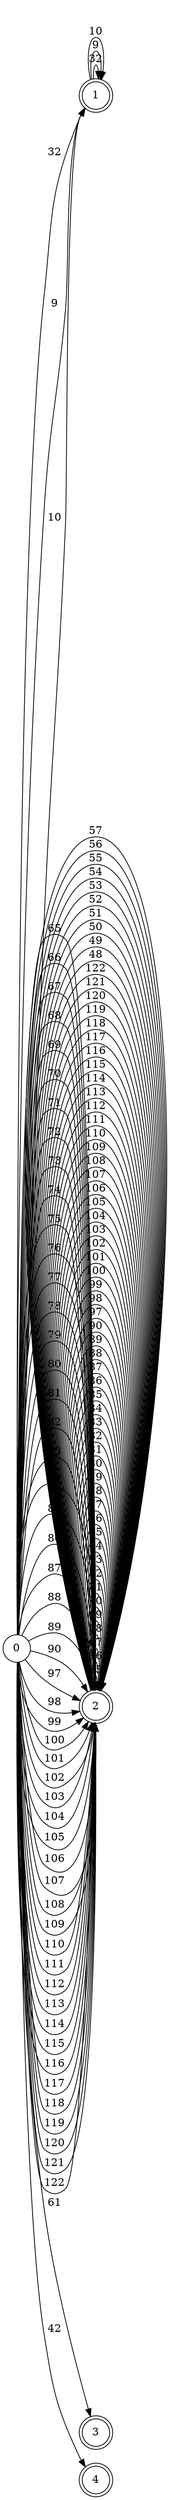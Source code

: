 // resultado
digraph "results/AFD Directo" {
	graph [rankdir=LR]
	1828634795056 [label=0 shape=circle]
	1828634795248 [label=1 shape=doublecircle]
	1828634795632 [label=2 shape=doublecircle]
	1828634794000 [label=3 shape=doublecircle]
	1828634800336 [label=4 shape=doublecircle]
	1828634795056 -> 1828634795248 [label=32]
	1828634795056 -> 1828634795248 [label=9]
	1828634795056 -> 1828634795248 [label=10]
	1828634795056 -> 1828634795632 [label=65]
	1828634795056 -> 1828634795632 [label=66]
	1828634795056 -> 1828634795632 [label=67]
	1828634795056 -> 1828634795632 [label=68]
	1828634795056 -> 1828634795632 [label=69]
	1828634795056 -> 1828634795632 [label=70]
	1828634795056 -> 1828634795632 [label=71]
	1828634795056 -> 1828634795632 [label=72]
	1828634795056 -> 1828634795632 [label=73]
	1828634795056 -> 1828634795632 [label=74]
	1828634795056 -> 1828634795632 [label=75]
	1828634795056 -> 1828634795632 [label=76]
	1828634795056 -> 1828634795632 [label=77]
	1828634795056 -> 1828634795632 [label=78]
	1828634795056 -> 1828634795632 [label=79]
	1828634795056 -> 1828634795632 [label=80]
	1828634795056 -> 1828634795632 [label=81]
	1828634795056 -> 1828634795632 [label=82]
	1828634795056 -> 1828634795632 [label=83]
	1828634795056 -> 1828634795632 [label=84]
	1828634795056 -> 1828634795632 [label=85]
	1828634795056 -> 1828634795632 [label=86]
	1828634795056 -> 1828634795632 [label=87]
	1828634795056 -> 1828634795632 [label=88]
	1828634795056 -> 1828634795632 [label=89]
	1828634795056 -> 1828634795632 [label=90]
	1828634795056 -> 1828634795632 [label=97]
	1828634795056 -> 1828634795632 [label=98]
	1828634795056 -> 1828634795632 [label=99]
	1828634795056 -> 1828634795632 [label=100]
	1828634795056 -> 1828634795632 [label=101]
	1828634795056 -> 1828634795632 [label=102]
	1828634795056 -> 1828634795632 [label=103]
	1828634795056 -> 1828634795632 [label=104]
	1828634795056 -> 1828634795632 [label=105]
	1828634795056 -> 1828634795632 [label=106]
	1828634795056 -> 1828634795632 [label=107]
	1828634795056 -> 1828634795632 [label=108]
	1828634795056 -> 1828634795632 [label=109]
	1828634795056 -> 1828634795632 [label=110]
	1828634795056 -> 1828634795632 [label=111]
	1828634795056 -> 1828634795632 [label=112]
	1828634795056 -> 1828634795632 [label=113]
	1828634795056 -> 1828634795632 [label=114]
	1828634795056 -> 1828634795632 [label=115]
	1828634795056 -> 1828634795632 [label=116]
	1828634795056 -> 1828634795632 [label=117]
	1828634795056 -> 1828634795632 [label=118]
	1828634795056 -> 1828634795632 [label=119]
	1828634795056 -> 1828634795632 [label=120]
	1828634795056 -> 1828634795632 [label=121]
	1828634795056 -> 1828634795632 [label=122]
	1828634795056 -> 1828634794000 [label=61]
	1828634795056 -> 1828634800336 [label=42]
	1828634795248 -> 1828634795248 [label=32]
	1828634795248 -> 1828634795248 [label=9]
	1828634795248 -> 1828634795248 [label=10]
	1828634795632 -> 1828634795632 [label=65]
	1828634795632 -> 1828634795632 [label=66]
	1828634795632 -> 1828634795632 [label=67]
	1828634795632 -> 1828634795632 [label=68]
	1828634795632 -> 1828634795632 [label=69]
	1828634795632 -> 1828634795632 [label=70]
	1828634795632 -> 1828634795632 [label=71]
	1828634795632 -> 1828634795632 [label=72]
	1828634795632 -> 1828634795632 [label=73]
	1828634795632 -> 1828634795632 [label=74]
	1828634795632 -> 1828634795632 [label=75]
	1828634795632 -> 1828634795632 [label=76]
	1828634795632 -> 1828634795632 [label=77]
	1828634795632 -> 1828634795632 [label=78]
	1828634795632 -> 1828634795632 [label=79]
	1828634795632 -> 1828634795632 [label=80]
	1828634795632 -> 1828634795632 [label=81]
	1828634795632 -> 1828634795632 [label=82]
	1828634795632 -> 1828634795632 [label=83]
	1828634795632 -> 1828634795632 [label=84]
	1828634795632 -> 1828634795632 [label=85]
	1828634795632 -> 1828634795632 [label=86]
	1828634795632 -> 1828634795632 [label=87]
	1828634795632 -> 1828634795632 [label=88]
	1828634795632 -> 1828634795632 [label=89]
	1828634795632 -> 1828634795632 [label=90]
	1828634795632 -> 1828634795632 [label=97]
	1828634795632 -> 1828634795632 [label=98]
	1828634795632 -> 1828634795632 [label=99]
	1828634795632 -> 1828634795632 [label=100]
	1828634795632 -> 1828634795632 [label=101]
	1828634795632 -> 1828634795632 [label=102]
	1828634795632 -> 1828634795632 [label=103]
	1828634795632 -> 1828634795632 [label=104]
	1828634795632 -> 1828634795632 [label=105]
	1828634795632 -> 1828634795632 [label=106]
	1828634795632 -> 1828634795632 [label=107]
	1828634795632 -> 1828634795632 [label=108]
	1828634795632 -> 1828634795632 [label=109]
	1828634795632 -> 1828634795632 [label=110]
	1828634795632 -> 1828634795632 [label=111]
	1828634795632 -> 1828634795632 [label=112]
	1828634795632 -> 1828634795632 [label=113]
	1828634795632 -> 1828634795632 [label=114]
	1828634795632 -> 1828634795632 [label=115]
	1828634795632 -> 1828634795632 [label=116]
	1828634795632 -> 1828634795632 [label=117]
	1828634795632 -> 1828634795632 [label=118]
	1828634795632 -> 1828634795632 [label=119]
	1828634795632 -> 1828634795632 [label=120]
	1828634795632 -> 1828634795632 [label=121]
	1828634795632 -> 1828634795632 [label=122]
	1828634795632 -> 1828634795632 [label=48]
	1828634795632 -> 1828634795632 [label=49]
	1828634795632 -> 1828634795632 [label=50]
	1828634795632 -> 1828634795632 [label=51]
	1828634795632 -> 1828634795632 [label=52]
	1828634795632 -> 1828634795632 [label=53]
	1828634795632 -> 1828634795632 [label=54]
	1828634795632 -> 1828634795632 [label=55]
	1828634795632 -> 1828634795632 [label=56]
	1828634795632 -> 1828634795632 [label=57]
}

